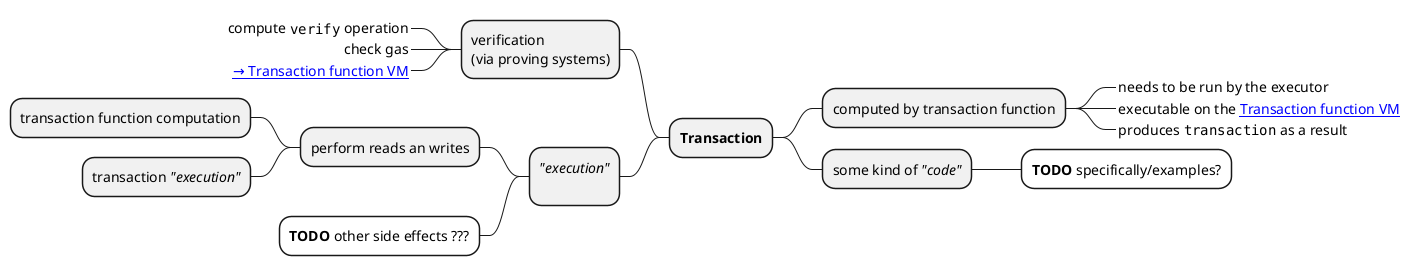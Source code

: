 @startmindmap

+ **Transaction**
++ computed by transaction function
+++_ needs to be run by the executor
+++_ executable on the [[https://specs.anoma.net/v0.1.4/arch/system/state/resource_machine/primitive_interfaces/transaction_function_vm.html?h=function Transaction function VM]]
+++_ produces ""transaction"" as a result
++ some kind of //"code"//
+++[#white] **TODO** specifically/examples?

-- verification\n(via proving systems)
---_ compute ""verify"" operation
---_ check gas
---_ [[https://specs.anoma.net/v0.1.4/arch/system/state/resource_machine/primitive_interfaces/transaction_function_vm.html?h=function → Transaction function VM]]
-- //"execution"//\n
--- perform reads an writes
---- transaction function computation
---- transaction //"execution"//
---[#white] **TODO** other side effects ???

@endmindmap
